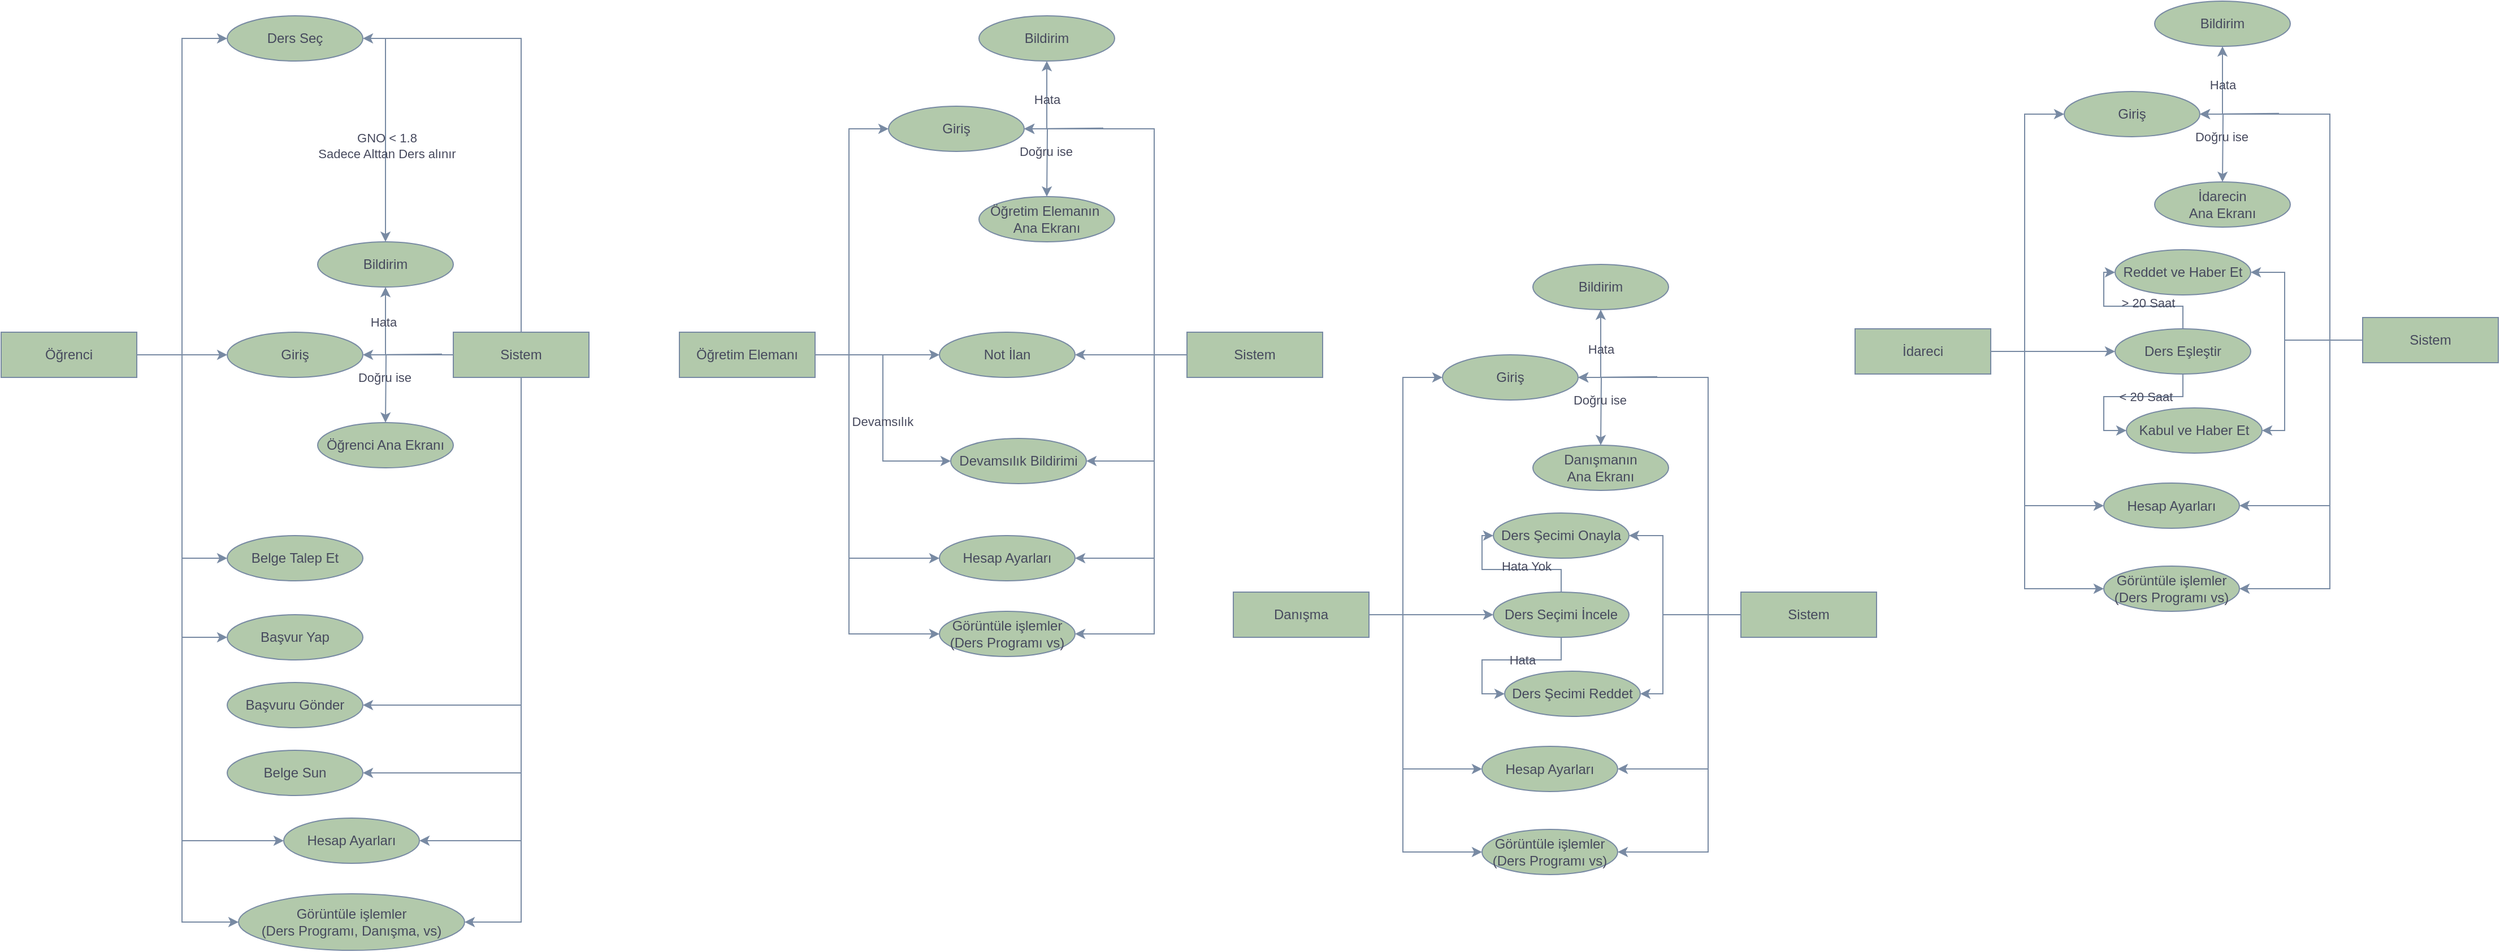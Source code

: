 <mxfile version="24.2.5" type="device">
  <diagram name="Page-1" id="fTKjgP6uOuTwVel11UvE">
    <mxGraphModel dx="1274" dy="654" grid="1" gridSize="10" guides="1" tooltips="1" connect="1" arrows="1" fold="1" page="1" pageScale="1" pageWidth="2300" pageHeight="900" math="0" shadow="0">
      <root>
        <mxCell id="0" />
        <mxCell id="1" parent="0" />
        <mxCell id="cw1IKXQ9Q6lSXiEhojzN-4" style="edgeStyle=orthogonalEdgeStyle;rounded=0;orthogonalLoop=1;jettySize=auto;html=1;labelBackgroundColor=none;strokeColor=#788AA3;fontColor=default;" edge="1" parent="1" source="cw1IKXQ9Q6lSXiEhojzN-1" target="cw1IKXQ9Q6lSXiEhojzN-3">
          <mxGeometry relative="1" as="geometry" />
        </mxCell>
        <mxCell id="cw1IKXQ9Q6lSXiEhojzN-16" style="edgeStyle=orthogonalEdgeStyle;rounded=0;orthogonalLoop=1;jettySize=auto;html=1;entryX=0;entryY=0.5;entryDx=0;entryDy=0;labelBackgroundColor=none;strokeColor=#788AA3;fontColor=default;" edge="1" parent="1" source="cw1IKXQ9Q6lSXiEhojzN-1" target="cw1IKXQ9Q6lSXiEhojzN-15">
          <mxGeometry relative="1" as="geometry" />
        </mxCell>
        <mxCell id="cw1IKXQ9Q6lSXiEhojzN-24" style="edgeStyle=orthogonalEdgeStyle;rounded=0;orthogonalLoop=1;jettySize=auto;html=1;entryX=0;entryY=0.5;entryDx=0;entryDy=0;labelBackgroundColor=none;strokeColor=#788AA3;fontColor=default;" edge="1" parent="1" source="cw1IKXQ9Q6lSXiEhojzN-1" target="cw1IKXQ9Q6lSXiEhojzN-23">
          <mxGeometry relative="1" as="geometry" />
        </mxCell>
        <mxCell id="cw1IKXQ9Q6lSXiEhojzN-34" style="edgeStyle=orthogonalEdgeStyle;rounded=0;orthogonalLoop=1;jettySize=auto;html=1;entryX=0;entryY=0.5;entryDx=0;entryDy=0;labelBackgroundColor=none;strokeColor=#788AA3;fontColor=default;" edge="1" parent="1" source="cw1IKXQ9Q6lSXiEhojzN-1" target="cw1IKXQ9Q6lSXiEhojzN-32">
          <mxGeometry relative="1" as="geometry" />
        </mxCell>
        <mxCell id="cw1IKXQ9Q6lSXiEhojzN-36" style="edgeStyle=orthogonalEdgeStyle;rounded=0;orthogonalLoop=1;jettySize=auto;html=1;entryX=0;entryY=0.5;entryDx=0;entryDy=0;labelBackgroundColor=none;strokeColor=#788AA3;fontColor=default;" edge="1" parent="1" source="cw1IKXQ9Q6lSXiEhojzN-1" target="cw1IKXQ9Q6lSXiEhojzN-28">
          <mxGeometry relative="1" as="geometry">
            <Array as="points">
              <mxPoint x="160" y="320" />
              <mxPoint x="160" y="822" />
            </Array>
          </mxGeometry>
        </mxCell>
        <mxCell id="cw1IKXQ9Q6lSXiEhojzN-38" style="edgeStyle=orthogonalEdgeStyle;rounded=0;orthogonalLoop=1;jettySize=auto;html=1;entryX=0;entryY=0.5;entryDx=0;entryDy=0;labelBackgroundColor=none;strokeColor=#788AA3;fontColor=default;" edge="1" parent="1" source="cw1IKXQ9Q6lSXiEhojzN-1" target="cw1IKXQ9Q6lSXiEhojzN-37">
          <mxGeometry relative="1" as="geometry">
            <Array as="points">
              <mxPoint x="160" y="320" />
              <mxPoint x="160" y="750" />
            </Array>
          </mxGeometry>
        </mxCell>
        <mxCell id="cw1IKXQ9Q6lSXiEhojzN-1" value="Öğrenci" style="rounded=0;whiteSpace=wrap;html=1;labelBackgroundColor=none;fillColor=#B2C9AB;strokeColor=#788AA3;fontColor=#46495D;" vertex="1" parent="1">
          <mxGeometry y="300" width="120" height="40" as="geometry" />
        </mxCell>
        <mxCell id="cw1IKXQ9Q6lSXiEhojzN-6" style="edgeStyle=orthogonalEdgeStyle;rounded=0;orthogonalLoop=1;jettySize=auto;html=1;labelBackgroundColor=none;strokeColor=#788AA3;fontColor=default;" edge="1" parent="1" source="cw1IKXQ9Q6lSXiEhojzN-2" target="cw1IKXQ9Q6lSXiEhojzN-3">
          <mxGeometry relative="1" as="geometry">
            <Array as="points">
              <mxPoint x="360" y="320" />
              <mxPoint x="360" y="320" />
            </Array>
          </mxGeometry>
        </mxCell>
        <mxCell id="cw1IKXQ9Q6lSXiEhojzN-12" style="edgeStyle=orthogonalEdgeStyle;rounded=0;orthogonalLoop=1;jettySize=auto;html=1;entryX=0.5;entryY=1;entryDx=0;entryDy=0;exitX=0;exitY=0.5;exitDx=0;exitDy=0;labelBackgroundColor=none;strokeColor=#788AA3;fontColor=default;" edge="1" parent="1" source="cw1IKXQ9Q6lSXiEhojzN-2" target="cw1IKXQ9Q6lSXiEhojzN-11">
          <mxGeometry relative="1" as="geometry">
            <mxPoint x="350" y="260" as="targetPoint" />
            <Array as="points">
              <mxPoint x="340" y="320" />
              <mxPoint x="340" y="260" />
            </Array>
          </mxGeometry>
        </mxCell>
        <mxCell id="cw1IKXQ9Q6lSXiEhojzN-13" value="Hata" style="edgeLabel;html=1;align=center;verticalAlign=middle;resizable=0;points=[];labelBackgroundColor=none;fontColor=#46495D;" vertex="1" connectable="0" parent="cw1IKXQ9Q6lSXiEhojzN-12">
          <mxGeometry x="0.48" y="2" relative="1" as="geometry">
            <mxPoint as="offset" />
          </mxGeometry>
        </mxCell>
        <mxCell id="cw1IKXQ9Q6lSXiEhojzN-17" style="edgeStyle=orthogonalEdgeStyle;rounded=0;orthogonalLoop=1;jettySize=auto;html=1;entryX=1;entryY=0.5;entryDx=0;entryDy=0;labelBackgroundColor=none;strokeColor=#788AA3;fontColor=default;" edge="1" parent="1" source="cw1IKXQ9Q6lSXiEhojzN-2" target="cw1IKXQ9Q6lSXiEhojzN-15">
          <mxGeometry relative="1" as="geometry">
            <Array as="points">
              <mxPoint x="460" y="40" />
            </Array>
          </mxGeometry>
        </mxCell>
        <mxCell id="cw1IKXQ9Q6lSXiEhojzN-21" style="edgeStyle=orthogonalEdgeStyle;rounded=0;orthogonalLoop=1;jettySize=auto;html=1;entryX=0.5;entryY=0;entryDx=0;entryDy=0;labelBackgroundColor=none;strokeColor=#788AA3;fontColor=default;" edge="1" parent="1" source="cw1IKXQ9Q6lSXiEhojzN-2" target="cw1IKXQ9Q6lSXiEhojzN-11">
          <mxGeometry relative="1" as="geometry">
            <Array as="points">
              <mxPoint x="460" y="40" />
              <mxPoint x="340" y="40" />
            </Array>
          </mxGeometry>
        </mxCell>
        <mxCell id="cw1IKXQ9Q6lSXiEhojzN-22" value="GNO &amp;lt; 1.8&lt;br&gt;Sadece Alttan Ders alınır" style="edgeLabel;html=1;align=center;verticalAlign=middle;resizable=0;points=[];labelBackgroundColor=none;fontColor=#46495D;" vertex="1" connectable="0" parent="cw1IKXQ9Q6lSXiEhojzN-21">
          <mxGeometry x="0.697" y="1" relative="1" as="geometry">
            <mxPoint as="offset" />
          </mxGeometry>
        </mxCell>
        <mxCell id="cw1IKXQ9Q6lSXiEhojzN-26" style="edgeStyle=orthogonalEdgeStyle;rounded=0;orthogonalLoop=1;jettySize=auto;html=1;entryX=1;entryY=0.5;entryDx=0;entryDy=0;labelBackgroundColor=none;strokeColor=#788AA3;fontColor=default;" edge="1" parent="1" source="cw1IKXQ9Q6lSXiEhojzN-2" target="cw1IKXQ9Q6lSXiEhojzN-25">
          <mxGeometry relative="1" as="geometry">
            <Array as="points">
              <mxPoint x="460" y="690" />
            </Array>
          </mxGeometry>
        </mxCell>
        <mxCell id="cw1IKXQ9Q6lSXiEhojzN-29" style="edgeStyle=orthogonalEdgeStyle;rounded=0;orthogonalLoop=1;jettySize=auto;html=1;entryX=1;entryY=0.5;entryDx=0;entryDy=0;labelBackgroundColor=none;strokeColor=#788AA3;fontColor=default;" edge="1" parent="1" source="cw1IKXQ9Q6lSXiEhojzN-2" target="cw1IKXQ9Q6lSXiEhojzN-28">
          <mxGeometry relative="1" as="geometry" />
        </mxCell>
        <mxCell id="cw1IKXQ9Q6lSXiEhojzN-35" style="edgeStyle=orthogonalEdgeStyle;rounded=0;orthogonalLoop=1;jettySize=auto;html=1;entryX=1;entryY=0.5;entryDx=0;entryDy=0;labelBackgroundColor=none;strokeColor=#788AA3;fontColor=default;" edge="1" parent="1" source="cw1IKXQ9Q6lSXiEhojzN-2" target="cw1IKXQ9Q6lSXiEhojzN-33">
          <mxGeometry relative="1" as="geometry">
            <Array as="points">
              <mxPoint x="460" y="630" />
            </Array>
          </mxGeometry>
        </mxCell>
        <mxCell id="cw1IKXQ9Q6lSXiEhojzN-39" style="edgeStyle=orthogonalEdgeStyle;rounded=0;orthogonalLoop=1;jettySize=auto;html=1;entryX=1;entryY=0.5;entryDx=0;entryDy=0;labelBackgroundColor=none;strokeColor=#788AA3;fontColor=default;" edge="1" parent="1" source="cw1IKXQ9Q6lSXiEhojzN-2" target="cw1IKXQ9Q6lSXiEhojzN-37">
          <mxGeometry relative="1" as="geometry">
            <Array as="points">
              <mxPoint x="460" y="750" />
            </Array>
          </mxGeometry>
        </mxCell>
        <mxCell id="cw1IKXQ9Q6lSXiEhojzN-2" value="Sistem" style="rounded=0;whiteSpace=wrap;html=1;labelBackgroundColor=none;fillColor=#B2C9AB;strokeColor=#788AA3;fontColor=#46495D;" vertex="1" parent="1">
          <mxGeometry x="400" y="300" width="120" height="40" as="geometry" />
        </mxCell>
        <mxCell id="cw1IKXQ9Q6lSXiEhojzN-3" value="Giriş" style="ellipse;whiteSpace=wrap;html=1;labelBackgroundColor=none;fillColor=#B2C9AB;strokeColor=#788AA3;fontColor=#46495D;" vertex="1" parent="1">
          <mxGeometry x="200" y="300" width="120" height="40" as="geometry" />
        </mxCell>
        <mxCell id="cw1IKXQ9Q6lSXiEhojzN-8" value="Öğrenci Ana Ekranı" style="ellipse;whiteSpace=wrap;html=1;labelBackgroundColor=none;fillColor=#B2C9AB;strokeColor=#788AA3;fontColor=#46495D;" vertex="1" parent="1">
          <mxGeometry x="280" y="380" width="120" height="40" as="geometry" />
        </mxCell>
        <mxCell id="cw1IKXQ9Q6lSXiEhojzN-9" style="edgeStyle=orthogonalEdgeStyle;rounded=0;orthogonalLoop=1;jettySize=auto;html=1;entryX=0.583;entryY=0.015;entryDx=0;entryDy=0;entryPerimeter=0;exitX=0;exitY=0.5;exitDx=0;exitDy=0;labelBackgroundColor=none;strokeColor=#788AA3;fontColor=default;" edge="1" parent="1">
          <mxGeometry relative="1" as="geometry">
            <mxPoint x="390.04" y="319.4" as="sourcePoint" />
            <mxPoint x="340.0" y="380" as="targetPoint" />
          </mxGeometry>
        </mxCell>
        <mxCell id="cw1IKXQ9Q6lSXiEhojzN-10" value="Doğru ise" style="edgeLabel;html=1;align=center;verticalAlign=middle;resizable=0;points=[];labelBackgroundColor=none;fontColor=#46495D;" vertex="1" connectable="0" parent="cw1IKXQ9Q6lSXiEhojzN-9">
          <mxGeometry x="0.257" y="-2" relative="1" as="geometry">
            <mxPoint as="offset" />
          </mxGeometry>
        </mxCell>
        <mxCell id="cw1IKXQ9Q6lSXiEhojzN-11" value="Bildirim" style="ellipse;whiteSpace=wrap;html=1;labelBackgroundColor=none;fillColor=#B2C9AB;strokeColor=#788AA3;fontColor=#46495D;" vertex="1" parent="1">
          <mxGeometry x="280" y="220" width="120" height="40" as="geometry" />
        </mxCell>
        <mxCell id="cw1IKXQ9Q6lSXiEhojzN-15" value="Ders Seç" style="ellipse;whiteSpace=wrap;html=1;labelBackgroundColor=none;fillColor=#B2C9AB;strokeColor=#788AA3;fontColor=#46495D;" vertex="1" parent="1">
          <mxGeometry x="200" y="20" width="120" height="40" as="geometry" />
        </mxCell>
        <mxCell id="cw1IKXQ9Q6lSXiEhojzN-23" value="Belge Talep Et" style="ellipse;whiteSpace=wrap;html=1;labelBackgroundColor=none;fillColor=#B2C9AB;strokeColor=#788AA3;fontColor=#46495D;" vertex="1" parent="1">
          <mxGeometry x="200" y="480" width="120" height="40" as="geometry" />
        </mxCell>
        <mxCell id="cw1IKXQ9Q6lSXiEhojzN-25" value="Belge Sun" style="ellipse;whiteSpace=wrap;html=1;labelBackgroundColor=none;fillColor=#B2C9AB;strokeColor=#788AA3;fontColor=#46495D;" vertex="1" parent="1">
          <mxGeometry x="200" y="670" width="120" height="40" as="geometry" />
        </mxCell>
        <mxCell id="cw1IKXQ9Q6lSXiEhojzN-28" value="Görüntüle işlemler&lt;br&gt;(Ders Programı, Danışma, vs)" style="ellipse;whiteSpace=wrap;html=1;labelBackgroundColor=none;fillColor=#B2C9AB;strokeColor=#788AA3;fontColor=#46495D;" vertex="1" parent="1">
          <mxGeometry x="210" y="797" width="200" height="50" as="geometry" />
        </mxCell>
        <mxCell id="cw1IKXQ9Q6lSXiEhojzN-32" value="Başvur Yap" style="ellipse;whiteSpace=wrap;html=1;labelBackgroundColor=none;fillColor=#B2C9AB;strokeColor=#788AA3;fontColor=#46495D;" vertex="1" parent="1">
          <mxGeometry x="200" y="550" width="120" height="40" as="geometry" />
        </mxCell>
        <mxCell id="cw1IKXQ9Q6lSXiEhojzN-33" value="Başvuru Gönder" style="ellipse;whiteSpace=wrap;html=1;labelBackgroundColor=none;fillColor=#B2C9AB;strokeColor=#788AA3;fontColor=#46495D;" vertex="1" parent="1">
          <mxGeometry x="200" y="610" width="120" height="40" as="geometry" />
        </mxCell>
        <mxCell id="cw1IKXQ9Q6lSXiEhojzN-37" value="Hesap Ayarları" style="ellipse;whiteSpace=wrap;html=1;labelBackgroundColor=none;fillColor=#B2C9AB;strokeColor=#788AA3;fontColor=#46495D;" vertex="1" parent="1">
          <mxGeometry x="250" y="730" width="120" height="40" as="geometry" />
        </mxCell>
        <mxCell id="cw1IKXQ9Q6lSXiEhojzN-40" style="edgeStyle=orthogonalEdgeStyle;rounded=0;orthogonalLoop=1;jettySize=auto;html=1;exitX=1;exitY=0.5;exitDx=0;exitDy=0;labelBackgroundColor=none;strokeColor=#788AA3;fontColor=default;" edge="1" parent="1" source="cw1IKXQ9Q6lSXiEhojzN-46" target="cw1IKXQ9Q6lSXiEhojzN-58">
          <mxGeometry relative="1" as="geometry">
            <Array as="points">
              <mxPoint x="750" y="320" />
              <mxPoint x="750" y="120" />
            </Array>
          </mxGeometry>
        </mxCell>
        <mxCell id="cw1IKXQ9Q6lSXiEhojzN-79" style="edgeStyle=orthogonalEdgeStyle;rounded=0;orthogonalLoop=1;jettySize=auto;html=1;labelBackgroundColor=none;strokeColor=#788AA3;fontColor=default;" edge="1" parent="1" source="cw1IKXQ9Q6lSXiEhojzN-46" target="cw1IKXQ9Q6lSXiEhojzN-78">
          <mxGeometry relative="1" as="geometry">
            <Array as="points">
              <mxPoint x="780" y="320" />
              <mxPoint x="780" y="320" />
            </Array>
          </mxGeometry>
        </mxCell>
        <mxCell id="cw1IKXQ9Q6lSXiEhojzN-84" style="edgeStyle=orthogonalEdgeStyle;rounded=0;orthogonalLoop=1;jettySize=auto;html=1;entryX=0;entryY=0.5;entryDx=0;entryDy=0;labelBackgroundColor=none;strokeColor=#788AA3;fontColor=default;" edge="1" parent="1" source="cw1IKXQ9Q6lSXiEhojzN-46" target="cw1IKXQ9Q6lSXiEhojzN-82">
          <mxGeometry relative="1" as="geometry" />
        </mxCell>
        <mxCell id="cw1IKXQ9Q6lSXiEhojzN-85" value="Devamsılık&amp;nbsp;" style="edgeLabel;html=1;align=center;verticalAlign=middle;resizable=0;points=[];labelBackgroundColor=none;fontColor=#46495D;" vertex="1" connectable="0" parent="cw1IKXQ9Q6lSXiEhojzN-84">
          <mxGeometry x="0.106" y="1" relative="1" as="geometry">
            <mxPoint as="offset" />
          </mxGeometry>
        </mxCell>
        <mxCell id="cw1IKXQ9Q6lSXiEhojzN-121" style="edgeStyle=orthogonalEdgeStyle;rounded=0;orthogonalLoop=1;jettySize=auto;html=1;entryX=0;entryY=0.5;entryDx=0;entryDy=0;labelBackgroundColor=none;strokeColor=#788AA3;fontColor=default;" edge="1" parent="1" source="cw1IKXQ9Q6lSXiEhojzN-46" target="cw1IKXQ9Q6lSXiEhojzN-69">
          <mxGeometry relative="1" as="geometry">
            <Array as="points">
              <mxPoint x="750" y="320" />
              <mxPoint x="750" y="500" />
            </Array>
          </mxGeometry>
        </mxCell>
        <mxCell id="cw1IKXQ9Q6lSXiEhojzN-122" style="edgeStyle=orthogonalEdgeStyle;rounded=0;orthogonalLoop=1;jettySize=auto;html=1;entryX=0;entryY=0.5;entryDx=0;entryDy=0;labelBackgroundColor=none;strokeColor=#788AA3;fontColor=default;" edge="1" parent="1" source="cw1IKXQ9Q6lSXiEhojzN-46" target="cw1IKXQ9Q6lSXiEhojzN-74">
          <mxGeometry relative="1" as="geometry">
            <Array as="points">
              <mxPoint x="750" y="320" />
              <mxPoint x="750" y="567" />
            </Array>
          </mxGeometry>
        </mxCell>
        <mxCell id="cw1IKXQ9Q6lSXiEhojzN-46" value="Öğretim Elemanı" style="rounded=0;whiteSpace=wrap;html=1;labelBackgroundColor=none;fillColor=#B2C9AB;strokeColor=#788AA3;fontColor=#46495D;" vertex="1" parent="1">
          <mxGeometry x="600" y="300" width="120" height="40" as="geometry" />
        </mxCell>
        <mxCell id="cw1IKXQ9Q6lSXiEhojzN-47" style="edgeStyle=orthogonalEdgeStyle;rounded=0;orthogonalLoop=1;jettySize=auto;html=1;labelBackgroundColor=none;strokeColor=#788AA3;fontColor=default;" edge="1" parent="1" target="cw1IKXQ9Q6lSXiEhojzN-58">
          <mxGeometry relative="1" as="geometry">
            <Array as="points">
              <mxPoint x="945" y="120" />
              <mxPoint x="945" y="120" />
            </Array>
            <mxPoint x="985" y="120" as="sourcePoint" />
          </mxGeometry>
        </mxCell>
        <mxCell id="cw1IKXQ9Q6lSXiEhojzN-70" style="edgeStyle=orthogonalEdgeStyle;rounded=0;orthogonalLoop=1;jettySize=auto;html=1;entryX=1;entryY=0.5;entryDx=0;entryDy=0;labelBackgroundColor=none;strokeColor=#788AA3;fontColor=default;" edge="1" parent="1" source="cw1IKXQ9Q6lSXiEhojzN-57" target="cw1IKXQ9Q6lSXiEhojzN-58">
          <mxGeometry relative="1" as="geometry">
            <Array as="points">
              <mxPoint x="1020" y="320" />
              <mxPoint x="1020" y="120" />
            </Array>
          </mxGeometry>
        </mxCell>
        <mxCell id="cw1IKXQ9Q6lSXiEhojzN-71" style="edgeStyle=orthogonalEdgeStyle;rounded=0;orthogonalLoop=1;jettySize=auto;html=1;entryX=0.5;entryY=1;entryDx=0;entryDy=0;labelBackgroundColor=none;strokeColor=#788AA3;fontColor=default;" edge="1" parent="1" source="cw1IKXQ9Q6lSXiEhojzN-57" target="cw1IKXQ9Q6lSXiEhojzN-62">
          <mxGeometry relative="1" as="geometry">
            <Array as="points">
              <mxPoint x="1020" y="320" />
              <mxPoint x="1020" y="120" />
              <mxPoint x="925" y="120" />
            </Array>
          </mxGeometry>
        </mxCell>
        <mxCell id="cw1IKXQ9Q6lSXiEhojzN-72" value="Hata" style="edgeLabel;html=1;align=center;verticalAlign=middle;resizable=0;points=[];labelBackgroundColor=none;fontColor=#46495D;" vertex="1" connectable="0" parent="cw1IKXQ9Q6lSXiEhojzN-71">
          <mxGeometry x="0.824" y="-4" relative="1" as="geometry">
            <mxPoint x="-4" as="offset" />
          </mxGeometry>
        </mxCell>
        <mxCell id="cw1IKXQ9Q6lSXiEhojzN-81" style="edgeStyle=orthogonalEdgeStyle;rounded=0;orthogonalLoop=1;jettySize=auto;html=1;entryX=1;entryY=0.5;entryDx=0;entryDy=0;labelBackgroundColor=none;strokeColor=#788AA3;fontColor=default;" edge="1" parent="1" source="cw1IKXQ9Q6lSXiEhojzN-57" target="cw1IKXQ9Q6lSXiEhojzN-78">
          <mxGeometry relative="1" as="geometry" />
        </mxCell>
        <mxCell id="cw1IKXQ9Q6lSXiEhojzN-86" style="edgeStyle=orthogonalEdgeStyle;rounded=0;orthogonalLoop=1;jettySize=auto;html=1;entryX=1;entryY=0.5;entryDx=0;entryDy=0;labelBackgroundColor=none;strokeColor=#788AA3;fontColor=default;" edge="1" parent="1" source="cw1IKXQ9Q6lSXiEhojzN-57" target="cw1IKXQ9Q6lSXiEhojzN-82">
          <mxGeometry relative="1" as="geometry">
            <Array as="points">
              <mxPoint x="1020" y="320" />
              <mxPoint x="1020" y="414" />
            </Array>
          </mxGeometry>
        </mxCell>
        <mxCell id="cw1IKXQ9Q6lSXiEhojzN-119" style="edgeStyle=orthogonalEdgeStyle;rounded=0;orthogonalLoop=1;jettySize=auto;html=1;entryX=1;entryY=0.5;entryDx=0;entryDy=0;labelBackgroundColor=none;strokeColor=#788AA3;fontColor=default;" edge="1" parent="1" source="cw1IKXQ9Q6lSXiEhojzN-57" target="cw1IKXQ9Q6lSXiEhojzN-69">
          <mxGeometry relative="1" as="geometry">
            <Array as="points">
              <mxPoint x="1020" y="320" />
              <mxPoint x="1020" y="500" />
            </Array>
          </mxGeometry>
        </mxCell>
        <mxCell id="cw1IKXQ9Q6lSXiEhojzN-120" style="edgeStyle=orthogonalEdgeStyle;rounded=0;orthogonalLoop=1;jettySize=auto;html=1;entryX=1;entryY=0.5;entryDx=0;entryDy=0;labelBackgroundColor=none;strokeColor=#788AA3;fontColor=default;" edge="1" parent="1" source="cw1IKXQ9Q6lSXiEhojzN-57" target="cw1IKXQ9Q6lSXiEhojzN-74">
          <mxGeometry relative="1" as="geometry">
            <Array as="points">
              <mxPoint x="1020" y="320" />
              <mxPoint x="1020" y="567" />
            </Array>
          </mxGeometry>
        </mxCell>
        <mxCell id="cw1IKXQ9Q6lSXiEhojzN-57" value="Sistem" style="rounded=0;whiteSpace=wrap;html=1;labelBackgroundColor=none;fillColor=#B2C9AB;strokeColor=#788AA3;fontColor=#46495D;" vertex="1" parent="1">
          <mxGeometry x="1049" y="300" width="120" height="40" as="geometry" />
        </mxCell>
        <mxCell id="cw1IKXQ9Q6lSXiEhojzN-58" value="Giriş" style="ellipse;whiteSpace=wrap;html=1;labelBackgroundColor=none;fillColor=#B2C9AB;strokeColor=#788AA3;fontColor=#46495D;" vertex="1" parent="1">
          <mxGeometry x="785" y="100" width="120" height="40" as="geometry" />
        </mxCell>
        <mxCell id="cw1IKXQ9Q6lSXiEhojzN-59" value="Öğretim Elemanın&amp;nbsp; Ana Ekranı" style="ellipse;whiteSpace=wrap;html=1;labelBackgroundColor=none;fillColor=#B2C9AB;strokeColor=#788AA3;fontColor=#46495D;" vertex="1" parent="1">
          <mxGeometry x="865" y="180" width="120" height="40" as="geometry" />
        </mxCell>
        <mxCell id="cw1IKXQ9Q6lSXiEhojzN-60" style="edgeStyle=orthogonalEdgeStyle;rounded=0;orthogonalLoop=1;jettySize=auto;html=1;entryX=0.583;entryY=0.015;entryDx=0;entryDy=0;entryPerimeter=0;exitX=0;exitY=0.5;exitDx=0;exitDy=0;labelBackgroundColor=none;strokeColor=#788AA3;fontColor=default;" edge="1" parent="1">
          <mxGeometry relative="1" as="geometry">
            <mxPoint x="975.04" y="119.4" as="sourcePoint" />
            <mxPoint x="925" y="180" as="targetPoint" />
          </mxGeometry>
        </mxCell>
        <mxCell id="cw1IKXQ9Q6lSXiEhojzN-61" value="Doğru ise" style="edgeLabel;html=1;align=center;verticalAlign=middle;resizable=0;points=[];labelBackgroundColor=none;fontColor=#46495D;" vertex="1" connectable="0" parent="cw1IKXQ9Q6lSXiEhojzN-60">
          <mxGeometry x="0.257" y="-2" relative="1" as="geometry">
            <mxPoint as="offset" />
          </mxGeometry>
        </mxCell>
        <mxCell id="cw1IKXQ9Q6lSXiEhojzN-62" value="Bildirim" style="ellipse;whiteSpace=wrap;html=1;labelBackgroundColor=none;fillColor=#B2C9AB;strokeColor=#788AA3;fontColor=#46495D;" vertex="1" parent="1">
          <mxGeometry x="865" y="20" width="120" height="40" as="geometry" />
        </mxCell>
        <mxCell id="cw1IKXQ9Q6lSXiEhojzN-69" value="Hesap Ayarları" style="ellipse;whiteSpace=wrap;html=1;labelBackgroundColor=none;fillColor=#B2C9AB;strokeColor=#788AA3;fontColor=#46495D;" vertex="1" parent="1">
          <mxGeometry x="830" y="480" width="120" height="40" as="geometry" />
        </mxCell>
        <mxCell id="cw1IKXQ9Q6lSXiEhojzN-74" value="Görüntüle işlemler&lt;br&gt;(Ders Programı vs)" style="ellipse;whiteSpace=wrap;html=1;labelBackgroundColor=none;fillColor=#B2C9AB;strokeColor=#788AA3;fontColor=#46495D;" vertex="1" parent="1">
          <mxGeometry x="830" y="547" width="120" height="40" as="geometry" />
        </mxCell>
        <mxCell id="cw1IKXQ9Q6lSXiEhojzN-78" value="Not İlan" style="ellipse;whiteSpace=wrap;html=1;labelBackgroundColor=none;fillColor=#B2C9AB;strokeColor=#788AA3;fontColor=#46495D;" vertex="1" parent="1">
          <mxGeometry x="830" y="300" width="120" height="40" as="geometry" />
        </mxCell>
        <mxCell id="cw1IKXQ9Q6lSXiEhojzN-82" value="Devamsılık Bildirimi" style="ellipse;whiteSpace=wrap;html=1;labelBackgroundColor=none;fillColor=#B2C9AB;strokeColor=#788AA3;fontColor=#46495D;" vertex="1" parent="1">
          <mxGeometry x="840" y="394" width="120" height="40" as="geometry" />
        </mxCell>
        <mxCell id="cw1IKXQ9Q6lSXiEhojzN-87" style="edgeStyle=orthogonalEdgeStyle;rounded=0;orthogonalLoop=1;jettySize=auto;html=1;exitX=1;exitY=0.5;exitDx=0;exitDy=0;labelBackgroundColor=none;strokeColor=#788AA3;fontColor=default;" edge="1" parent="1" source="cw1IKXQ9Q6lSXiEhojzN-93" target="cw1IKXQ9Q6lSXiEhojzN-103">
          <mxGeometry relative="1" as="geometry">
            <Array as="points">
              <mxPoint x="1240" y="550" />
              <mxPoint x="1240" y="340" />
            </Array>
          </mxGeometry>
        </mxCell>
        <mxCell id="cw1IKXQ9Q6lSXiEhojzN-88" style="edgeStyle=orthogonalEdgeStyle;rounded=0;orthogonalLoop=1;jettySize=auto;html=1;entryX=0;entryY=0.5;entryDx=0;entryDy=0;labelBackgroundColor=none;strokeColor=#788AA3;fontColor=default;" edge="1" parent="1" source="cw1IKXQ9Q6lSXiEhojzN-93" target="cw1IKXQ9Q6lSXiEhojzN-109">
          <mxGeometry relative="1" as="geometry">
            <Array as="points">
              <mxPoint x="1240" y="550" />
              <mxPoint x="1240" y="760" />
            </Array>
          </mxGeometry>
        </mxCell>
        <mxCell id="cw1IKXQ9Q6lSXiEhojzN-90" style="edgeStyle=orthogonalEdgeStyle;rounded=0;orthogonalLoop=1;jettySize=auto;html=1;labelBackgroundColor=none;strokeColor=#788AA3;fontColor=default;" edge="1" parent="1" source="cw1IKXQ9Q6lSXiEhojzN-93" target="cw1IKXQ9Q6lSXiEhojzN-110">
          <mxGeometry relative="1" as="geometry">
            <Array as="points">
              <mxPoint x="1240" y="550" />
              <mxPoint x="1240" y="550" />
            </Array>
          </mxGeometry>
        </mxCell>
        <mxCell id="cw1IKXQ9Q6lSXiEhojzN-123" style="edgeStyle=orthogonalEdgeStyle;rounded=0;orthogonalLoop=1;jettySize=auto;html=1;entryX=0;entryY=0.5;entryDx=0;entryDy=0;labelBackgroundColor=none;strokeColor=#788AA3;fontColor=default;" edge="1" parent="1" source="cw1IKXQ9Q6lSXiEhojzN-93" target="cw1IKXQ9Q6lSXiEhojzN-108">
          <mxGeometry relative="1" as="geometry">
            <Array as="points">
              <mxPoint x="1240" y="550" />
              <mxPoint x="1240" y="687" />
            </Array>
          </mxGeometry>
        </mxCell>
        <mxCell id="cw1IKXQ9Q6lSXiEhojzN-93" value="Danışma" style="rounded=0;whiteSpace=wrap;html=1;labelBackgroundColor=none;fillColor=#B2C9AB;strokeColor=#788AA3;fontColor=#46495D;" vertex="1" parent="1">
          <mxGeometry x="1090" y="530" width="120" height="40" as="geometry" />
        </mxCell>
        <mxCell id="cw1IKXQ9Q6lSXiEhojzN-94" style="edgeStyle=orthogonalEdgeStyle;rounded=0;orthogonalLoop=1;jettySize=auto;html=1;labelBackgroundColor=none;strokeColor=#788AA3;fontColor=default;" edge="1" parent="1" target="cw1IKXQ9Q6lSXiEhojzN-103">
          <mxGeometry relative="1" as="geometry">
            <Array as="points">
              <mxPoint x="1435" y="340" />
              <mxPoint x="1435" y="340" />
            </Array>
            <mxPoint x="1475" y="340" as="sourcePoint" />
          </mxGeometry>
        </mxCell>
        <mxCell id="cw1IKXQ9Q6lSXiEhojzN-96" style="edgeStyle=orthogonalEdgeStyle;rounded=0;orthogonalLoop=1;jettySize=auto;html=1;entryX=1;entryY=0.5;entryDx=0;entryDy=0;labelBackgroundColor=none;strokeColor=#788AA3;fontColor=default;" edge="1" parent="1" source="cw1IKXQ9Q6lSXiEhojzN-102" target="cw1IKXQ9Q6lSXiEhojzN-103">
          <mxGeometry relative="1" as="geometry">
            <Array as="points">
              <mxPoint x="1510" y="550" />
              <mxPoint x="1510" y="340" />
            </Array>
          </mxGeometry>
        </mxCell>
        <mxCell id="cw1IKXQ9Q6lSXiEhojzN-97" style="edgeStyle=orthogonalEdgeStyle;rounded=0;orthogonalLoop=1;jettySize=auto;html=1;entryX=0.5;entryY=1;entryDx=0;entryDy=0;labelBackgroundColor=none;strokeColor=#788AA3;fontColor=default;" edge="1" parent="1" source="cw1IKXQ9Q6lSXiEhojzN-102">
          <mxGeometry relative="1" as="geometry">
            <Array as="points">
              <mxPoint x="1510" y="550" />
              <mxPoint x="1510" y="340" />
              <mxPoint x="1415" y="340" />
            </Array>
            <mxPoint x="1415" y="280" as="targetPoint" />
          </mxGeometry>
        </mxCell>
        <mxCell id="cw1IKXQ9Q6lSXiEhojzN-98" value="Hata" style="edgeLabel;html=1;align=center;verticalAlign=middle;resizable=0;points=[];labelBackgroundColor=none;fontColor=#46495D;" vertex="1" connectable="0" parent="cw1IKXQ9Q6lSXiEhojzN-97">
          <mxGeometry x="0.824" y="-4" relative="1" as="geometry">
            <mxPoint x="-4" as="offset" />
          </mxGeometry>
        </mxCell>
        <mxCell id="cw1IKXQ9Q6lSXiEhojzN-113" style="edgeStyle=orthogonalEdgeStyle;rounded=0;orthogonalLoop=1;jettySize=auto;html=1;entryX=1;entryY=0.5;entryDx=0;entryDy=0;labelBackgroundColor=none;strokeColor=#788AA3;fontColor=default;" edge="1" parent="1" source="cw1IKXQ9Q6lSXiEhojzN-102" target="cw1IKXQ9Q6lSXiEhojzN-111">
          <mxGeometry relative="1" as="geometry">
            <Array as="points">
              <mxPoint x="1470" y="550" />
              <mxPoint x="1470" y="480" />
            </Array>
          </mxGeometry>
        </mxCell>
        <mxCell id="cw1IKXQ9Q6lSXiEhojzN-114" style="edgeStyle=orthogonalEdgeStyle;rounded=0;orthogonalLoop=1;jettySize=auto;html=1;entryX=1;entryY=0.5;entryDx=0;entryDy=0;labelBackgroundColor=none;strokeColor=#788AA3;fontColor=default;" edge="1" parent="1" source="cw1IKXQ9Q6lSXiEhojzN-102" target="cw1IKXQ9Q6lSXiEhojzN-112">
          <mxGeometry relative="1" as="geometry">
            <Array as="points">
              <mxPoint x="1470" y="550" />
              <mxPoint x="1470" y="620" />
            </Array>
          </mxGeometry>
        </mxCell>
        <mxCell id="cw1IKXQ9Q6lSXiEhojzN-124" style="edgeStyle=orthogonalEdgeStyle;rounded=0;orthogonalLoop=1;jettySize=auto;html=1;entryX=1;entryY=0.5;entryDx=0;entryDy=0;labelBackgroundColor=none;strokeColor=#788AA3;fontColor=default;" edge="1" parent="1" source="cw1IKXQ9Q6lSXiEhojzN-102" target="cw1IKXQ9Q6lSXiEhojzN-108">
          <mxGeometry relative="1" as="geometry">
            <Array as="points">
              <mxPoint x="1510" y="550" />
              <mxPoint x="1510" y="687" />
            </Array>
          </mxGeometry>
        </mxCell>
        <mxCell id="cw1IKXQ9Q6lSXiEhojzN-125" style="edgeStyle=orthogonalEdgeStyle;rounded=0;orthogonalLoop=1;jettySize=auto;html=1;entryX=1;entryY=0.5;entryDx=0;entryDy=0;labelBackgroundColor=none;strokeColor=#788AA3;fontColor=default;" edge="1" parent="1" source="cw1IKXQ9Q6lSXiEhojzN-102" target="cw1IKXQ9Q6lSXiEhojzN-109">
          <mxGeometry relative="1" as="geometry">
            <Array as="points">
              <mxPoint x="1510" y="550" />
              <mxPoint x="1510" y="760" />
            </Array>
          </mxGeometry>
        </mxCell>
        <mxCell id="cw1IKXQ9Q6lSXiEhojzN-102" value="Sistem" style="rounded=0;whiteSpace=wrap;html=1;labelBackgroundColor=none;fillColor=#B2C9AB;strokeColor=#788AA3;fontColor=#46495D;" vertex="1" parent="1">
          <mxGeometry x="1539" y="530" width="120" height="40" as="geometry" />
        </mxCell>
        <mxCell id="cw1IKXQ9Q6lSXiEhojzN-103" value="Giriş" style="ellipse;whiteSpace=wrap;html=1;labelBackgroundColor=none;fillColor=#B2C9AB;strokeColor=#788AA3;fontColor=#46495D;" vertex="1" parent="1">
          <mxGeometry x="1275" y="320" width="120" height="40" as="geometry" />
        </mxCell>
        <mxCell id="cw1IKXQ9Q6lSXiEhojzN-104" value="Danışmanın &lt;br&gt;Ana Ekranı" style="ellipse;whiteSpace=wrap;html=1;labelBackgroundColor=none;fillColor=#B2C9AB;strokeColor=#788AA3;fontColor=#46495D;" vertex="1" parent="1">
          <mxGeometry x="1355" y="400" width="120" height="40" as="geometry" />
        </mxCell>
        <mxCell id="cw1IKXQ9Q6lSXiEhojzN-105" style="edgeStyle=orthogonalEdgeStyle;rounded=0;orthogonalLoop=1;jettySize=auto;html=1;entryX=0.583;entryY=0.015;entryDx=0;entryDy=0;entryPerimeter=0;exitX=0;exitY=0.5;exitDx=0;exitDy=0;labelBackgroundColor=none;strokeColor=#788AA3;fontColor=default;" edge="1" parent="1">
          <mxGeometry relative="1" as="geometry">
            <mxPoint x="1465.04" y="339.4" as="sourcePoint" />
            <mxPoint x="1415" y="400" as="targetPoint" />
          </mxGeometry>
        </mxCell>
        <mxCell id="cw1IKXQ9Q6lSXiEhojzN-106" value="Doğru ise" style="edgeLabel;html=1;align=center;verticalAlign=middle;resizable=0;points=[];labelBackgroundColor=none;fontColor=#46495D;" vertex="1" connectable="0" parent="cw1IKXQ9Q6lSXiEhojzN-105">
          <mxGeometry x="0.257" y="-2" relative="1" as="geometry">
            <mxPoint as="offset" />
          </mxGeometry>
        </mxCell>
        <mxCell id="cw1IKXQ9Q6lSXiEhojzN-107" value="Bildirim" style="ellipse;whiteSpace=wrap;html=1;labelBackgroundColor=none;fillColor=#B2C9AB;strokeColor=#788AA3;fontColor=#46495D;" vertex="1" parent="1">
          <mxGeometry x="1355" y="240" width="120" height="40" as="geometry" />
        </mxCell>
        <mxCell id="cw1IKXQ9Q6lSXiEhojzN-108" value="Hesap Ayarları" style="ellipse;whiteSpace=wrap;html=1;labelBackgroundColor=none;fillColor=#B2C9AB;strokeColor=#788AA3;fontColor=#46495D;" vertex="1" parent="1">
          <mxGeometry x="1310" y="666.5" width="120" height="40" as="geometry" />
        </mxCell>
        <mxCell id="cw1IKXQ9Q6lSXiEhojzN-109" value="Görüntüle işlemler&lt;br&gt;(Ders Programı vs)" style="ellipse;whiteSpace=wrap;html=1;labelBackgroundColor=none;fillColor=#B2C9AB;strokeColor=#788AA3;fontColor=#46495D;" vertex="1" parent="1">
          <mxGeometry x="1310" y="740" width="120" height="40" as="geometry" />
        </mxCell>
        <mxCell id="cw1IKXQ9Q6lSXiEhojzN-115" style="edgeStyle=orthogonalEdgeStyle;rounded=0;orthogonalLoop=1;jettySize=auto;html=1;entryX=0;entryY=0.5;entryDx=0;entryDy=0;labelBackgroundColor=none;strokeColor=#788AA3;fontColor=default;" edge="1" parent="1" source="cw1IKXQ9Q6lSXiEhojzN-110" target="cw1IKXQ9Q6lSXiEhojzN-111">
          <mxGeometry relative="1" as="geometry">
            <Array as="points">
              <mxPoint x="1380" y="510" />
              <mxPoint x="1310" y="510" />
              <mxPoint x="1310" y="480" />
            </Array>
          </mxGeometry>
        </mxCell>
        <mxCell id="cw1IKXQ9Q6lSXiEhojzN-117" value="Hata Yok" style="edgeLabel;html=1;align=center;verticalAlign=middle;resizable=0;points=[];labelBackgroundColor=none;fontColor=#46495D;" vertex="1" connectable="0" parent="cw1IKXQ9Q6lSXiEhojzN-115">
          <mxGeometry x="-0.206" y="-3" relative="1" as="geometry">
            <mxPoint as="offset" />
          </mxGeometry>
        </mxCell>
        <mxCell id="cw1IKXQ9Q6lSXiEhojzN-116" style="edgeStyle=orthogonalEdgeStyle;rounded=0;orthogonalLoop=1;jettySize=auto;html=1;entryX=0;entryY=0.5;entryDx=0;entryDy=0;labelBackgroundColor=none;strokeColor=#788AA3;fontColor=default;" edge="1" parent="1" source="cw1IKXQ9Q6lSXiEhojzN-110" target="cw1IKXQ9Q6lSXiEhojzN-112">
          <mxGeometry relative="1" as="geometry" />
        </mxCell>
        <mxCell id="cw1IKXQ9Q6lSXiEhojzN-118" value="Hata&amp;nbsp;" style="edgeLabel;html=1;align=center;verticalAlign=middle;resizable=0;points=[];labelBackgroundColor=none;fontColor=#46495D;" vertex="1" connectable="0" parent="cw1IKXQ9Q6lSXiEhojzN-116">
          <mxGeometry x="-0.245" relative="1" as="geometry">
            <mxPoint as="offset" />
          </mxGeometry>
        </mxCell>
        <mxCell id="cw1IKXQ9Q6lSXiEhojzN-110" value="Ders Seçimi İncele" style="ellipse;whiteSpace=wrap;html=1;labelBackgroundColor=none;fillColor=#B2C9AB;strokeColor=#788AA3;fontColor=#46495D;" vertex="1" parent="1">
          <mxGeometry x="1320" y="530" width="120" height="40" as="geometry" />
        </mxCell>
        <mxCell id="cw1IKXQ9Q6lSXiEhojzN-111" value="Ders Şecimi Onayla" style="ellipse;whiteSpace=wrap;html=1;labelBackgroundColor=none;fillColor=#B2C9AB;strokeColor=#788AA3;fontColor=#46495D;" vertex="1" parent="1">
          <mxGeometry x="1320" y="460" width="120" height="40" as="geometry" />
        </mxCell>
        <mxCell id="cw1IKXQ9Q6lSXiEhojzN-112" value="Ders Şecimi Reddet" style="ellipse;whiteSpace=wrap;html=1;labelBackgroundColor=none;fillColor=#B2C9AB;strokeColor=#788AA3;fontColor=#46495D;" vertex="1" parent="1">
          <mxGeometry x="1330" y="600" width="120" height="40" as="geometry" />
        </mxCell>
        <mxCell id="cw1IKXQ9Q6lSXiEhojzN-126" style="edgeStyle=orthogonalEdgeStyle;rounded=0;orthogonalLoop=1;jettySize=auto;html=1;labelBackgroundColor=none;strokeColor=#788AA3;fontColor=default;" edge="1" parent="1" target="cw1IKXQ9Q6lSXiEhojzN-139">
          <mxGeometry relative="1" as="geometry">
            <Array as="points">
              <mxPoint x="1760" y="317" />
              <mxPoint x="1790" y="317" />
              <mxPoint x="1790" y="107" />
            </Array>
            <mxPoint x="1760" y="317" as="sourcePoint" />
          </mxGeometry>
        </mxCell>
        <mxCell id="cw1IKXQ9Q6lSXiEhojzN-127" style="edgeStyle=orthogonalEdgeStyle;rounded=0;orthogonalLoop=1;jettySize=auto;html=1;entryX=0;entryY=0.5;entryDx=0;entryDy=0;labelBackgroundColor=none;strokeColor=#788AA3;fontColor=default;" edge="1" parent="1" target="cw1IKXQ9Q6lSXiEhojzN-145">
          <mxGeometry relative="1" as="geometry">
            <Array as="points">
              <mxPoint x="1760" y="317" />
              <mxPoint x="1790" y="317" />
              <mxPoint x="1790" y="527" />
            </Array>
            <mxPoint x="1760" y="317" as="sourcePoint" />
          </mxGeometry>
        </mxCell>
        <mxCell id="cw1IKXQ9Q6lSXiEhojzN-128" style="edgeStyle=orthogonalEdgeStyle;rounded=0;orthogonalLoop=1;jettySize=auto;html=1;labelBackgroundColor=none;strokeColor=#788AA3;fontColor=default;" edge="1" parent="1" target="cw1IKXQ9Q6lSXiEhojzN-150">
          <mxGeometry relative="1" as="geometry">
            <Array as="points">
              <mxPoint x="1760" y="317" />
            </Array>
            <mxPoint x="1760" y="317" as="sourcePoint" />
          </mxGeometry>
        </mxCell>
        <mxCell id="cw1IKXQ9Q6lSXiEhojzN-129" style="edgeStyle=orthogonalEdgeStyle;rounded=0;orthogonalLoop=1;jettySize=auto;html=1;entryX=0;entryY=0.5;entryDx=0;entryDy=0;labelBackgroundColor=none;strokeColor=#788AA3;fontColor=default;" edge="1" parent="1" target="cw1IKXQ9Q6lSXiEhojzN-144">
          <mxGeometry relative="1" as="geometry">
            <mxPoint x="1760" y="317" as="sourcePoint" />
            <Array as="points">
              <mxPoint x="1760" y="317" />
              <mxPoint x="1790" y="317" />
              <mxPoint x="1790" y="454" />
            </Array>
          </mxGeometry>
        </mxCell>
        <mxCell id="cw1IKXQ9Q6lSXiEhojzN-130" style="edgeStyle=orthogonalEdgeStyle;rounded=0;orthogonalLoop=1;jettySize=auto;html=1;labelBackgroundColor=none;strokeColor=#788AA3;fontColor=default;" edge="1" parent="1" target="cw1IKXQ9Q6lSXiEhojzN-139">
          <mxGeometry relative="1" as="geometry">
            <Array as="points">
              <mxPoint x="1985" y="107" />
              <mxPoint x="1985" y="107" />
            </Array>
            <mxPoint x="2025" y="107" as="sourcePoint" />
          </mxGeometry>
        </mxCell>
        <mxCell id="cw1IKXQ9Q6lSXiEhojzN-131" style="edgeStyle=orthogonalEdgeStyle;rounded=0;orthogonalLoop=1;jettySize=auto;html=1;entryX=1;entryY=0.5;entryDx=0;entryDy=0;labelBackgroundColor=none;strokeColor=#788AA3;fontColor=default;" edge="1" parent="1" source="cw1IKXQ9Q6lSXiEhojzN-138" target="cw1IKXQ9Q6lSXiEhojzN-139">
          <mxGeometry relative="1" as="geometry">
            <Array as="points">
              <mxPoint x="2060" y="307" />
              <mxPoint x="2060" y="107" />
            </Array>
          </mxGeometry>
        </mxCell>
        <mxCell id="cw1IKXQ9Q6lSXiEhojzN-132" style="edgeStyle=orthogonalEdgeStyle;rounded=0;orthogonalLoop=1;jettySize=auto;html=1;entryX=0.5;entryY=1;entryDx=0;entryDy=0;labelBackgroundColor=none;strokeColor=#788AA3;fontColor=default;" edge="1" parent="1" source="cw1IKXQ9Q6lSXiEhojzN-138">
          <mxGeometry relative="1" as="geometry">
            <Array as="points">
              <mxPoint x="2060" y="307" />
              <mxPoint x="2060" y="107" />
              <mxPoint x="1965" y="107" />
            </Array>
            <mxPoint x="1965" y="47" as="targetPoint" />
          </mxGeometry>
        </mxCell>
        <mxCell id="cw1IKXQ9Q6lSXiEhojzN-133" value="Hata" style="edgeLabel;html=1;align=center;verticalAlign=middle;resizable=0;points=[];labelBackgroundColor=none;fontColor=#46495D;" vertex="1" connectable="0" parent="cw1IKXQ9Q6lSXiEhojzN-132">
          <mxGeometry x="0.824" y="-4" relative="1" as="geometry">
            <mxPoint x="-4" as="offset" />
          </mxGeometry>
        </mxCell>
        <mxCell id="cw1IKXQ9Q6lSXiEhojzN-134" style="edgeStyle=orthogonalEdgeStyle;rounded=0;orthogonalLoop=1;jettySize=auto;html=1;entryX=1;entryY=0.5;entryDx=0;entryDy=0;labelBackgroundColor=none;strokeColor=#788AA3;fontColor=default;" edge="1" parent="1" source="cw1IKXQ9Q6lSXiEhojzN-138" target="cw1IKXQ9Q6lSXiEhojzN-151">
          <mxGeometry relative="1" as="geometry">
            <Array as="points">
              <mxPoint x="2020" y="307" />
              <mxPoint x="2020" y="247" />
            </Array>
          </mxGeometry>
        </mxCell>
        <mxCell id="cw1IKXQ9Q6lSXiEhojzN-135" style="edgeStyle=orthogonalEdgeStyle;rounded=0;orthogonalLoop=1;jettySize=auto;html=1;entryX=1;entryY=0.5;entryDx=0;entryDy=0;labelBackgroundColor=none;strokeColor=#788AA3;fontColor=default;" edge="1" parent="1" source="cw1IKXQ9Q6lSXiEhojzN-138" target="cw1IKXQ9Q6lSXiEhojzN-152">
          <mxGeometry relative="1" as="geometry">
            <Array as="points">
              <mxPoint x="2020" y="307" />
              <mxPoint x="2020" y="387" />
            </Array>
          </mxGeometry>
        </mxCell>
        <mxCell id="cw1IKXQ9Q6lSXiEhojzN-136" style="edgeStyle=orthogonalEdgeStyle;rounded=0;orthogonalLoop=1;jettySize=auto;html=1;entryX=1;entryY=0.5;entryDx=0;entryDy=0;labelBackgroundColor=none;strokeColor=#788AA3;fontColor=default;" edge="1" parent="1" source="cw1IKXQ9Q6lSXiEhojzN-138" target="cw1IKXQ9Q6lSXiEhojzN-144">
          <mxGeometry relative="1" as="geometry">
            <Array as="points">
              <mxPoint x="2060" y="307" />
              <mxPoint x="2060" y="454" />
            </Array>
          </mxGeometry>
        </mxCell>
        <mxCell id="cw1IKXQ9Q6lSXiEhojzN-137" style="edgeStyle=orthogonalEdgeStyle;rounded=0;orthogonalLoop=1;jettySize=auto;html=1;entryX=1;entryY=0.5;entryDx=0;entryDy=0;labelBackgroundColor=none;strokeColor=#788AA3;fontColor=default;" edge="1" parent="1" source="cw1IKXQ9Q6lSXiEhojzN-138" target="cw1IKXQ9Q6lSXiEhojzN-145">
          <mxGeometry relative="1" as="geometry">
            <Array as="points">
              <mxPoint x="2060" y="307" />
              <mxPoint x="2060" y="527" />
            </Array>
          </mxGeometry>
        </mxCell>
        <mxCell id="cw1IKXQ9Q6lSXiEhojzN-138" value="Sistem" style="rounded=0;whiteSpace=wrap;html=1;labelBackgroundColor=none;fillColor=#B2C9AB;strokeColor=#788AA3;fontColor=#46495D;" vertex="1" parent="1">
          <mxGeometry x="2089" y="287" width="120" height="40" as="geometry" />
        </mxCell>
        <mxCell id="cw1IKXQ9Q6lSXiEhojzN-139" value="Giriş" style="ellipse;whiteSpace=wrap;html=1;labelBackgroundColor=none;fillColor=#B2C9AB;strokeColor=#788AA3;fontColor=#46495D;" vertex="1" parent="1">
          <mxGeometry x="1825" y="87" width="120" height="40" as="geometry" />
        </mxCell>
        <mxCell id="cw1IKXQ9Q6lSXiEhojzN-140" value="İdarecin&lt;br&gt;Ana Ekranı" style="ellipse;whiteSpace=wrap;html=1;labelBackgroundColor=none;fillColor=#B2C9AB;strokeColor=#788AA3;fontColor=#46495D;" vertex="1" parent="1">
          <mxGeometry x="1905" y="167" width="120" height="40" as="geometry" />
        </mxCell>
        <mxCell id="cw1IKXQ9Q6lSXiEhojzN-141" style="edgeStyle=orthogonalEdgeStyle;rounded=0;orthogonalLoop=1;jettySize=auto;html=1;entryX=0.583;entryY=0.015;entryDx=0;entryDy=0;entryPerimeter=0;exitX=0;exitY=0.5;exitDx=0;exitDy=0;labelBackgroundColor=none;strokeColor=#788AA3;fontColor=default;" edge="1" parent="1">
          <mxGeometry relative="1" as="geometry">
            <mxPoint x="2015.04" y="106.4" as="sourcePoint" />
            <mxPoint x="1965" y="167" as="targetPoint" />
          </mxGeometry>
        </mxCell>
        <mxCell id="cw1IKXQ9Q6lSXiEhojzN-142" value="Doğru ise" style="edgeLabel;html=1;align=center;verticalAlign=middle;resizable=0;points=[];labelBackgroundColor=none;fontColor=#46495D;" vertex="1" connectable="0" parent="cw1IKXQ9Q6lSXiEhojzN-141">
          <mxGeometry x="0.257" y="-2" relative="1" as="geometry">
            <mxPoint as="offset" />
          </mxGeometry>
        </mxCell>
        <mxCell id="cw1IKXQ9Q6lSXiEhojzN-143" value="Bildirim" style="ellipse;whiteSpace=wrap;html=1;labelBackgroundColor=none;fillColor=#B2C9AB;strokeColor=#788AA3;fontColor=#46495D;" vertex="1" parent="1">
          <mxGeometry x="1905" y="7" width="120" height="40" as="geometry" />
        </mxCell>
        <mxCell id="cw1IKXQ9Q6lSXiEhojzN-144" value="Hesap Ayarları" style="ellipse;whiteSpace=wrap;html=1;labelBackgroundColor=none;fillColor=#B2C9AB;strokeColor=#788AA3;fontColor=#46495D;" vertex="1" parent="1">
          <mxGeometry x="1860" y="433.5" width="120" height="40" as="geometry" />
        </mxCell>
        <mxCell id="cw1IKXQ9Q6lSXiEhojzN-145" value="Görüntüle işlemler&lt;br&gt;(Ders Programı vs)" style="ellipse;whiteSpace=wrap;html=1;labelBackgroundColor=none;fillColor=#B2C9AB;strokeColor=#788AA3;fontColor=#46495D;" vertex="1" parent="1">
          <mxGeometry x="1860" y="507" width="120" height="40" as="geometry" />
        </mxCell>
        <mxCell id="cw1IKXQ9Q6lSXiEhojzN-146" style="edgeStyle=orthogonalEdgeStyle;rounded=0;orthogonalLoop=1;jettySize=auto;html=1;entryX=0;entryY=0.5;entryDx=0;entryDy=0;labelBackgroundColor=none;strokeColor=#788AA3;fontColor=default;" edge="1" parent="1" source="cw1IKXQ9Q6lSXiEhojzN-150" target="cw1IKXQ9Q6lSXiEhojzN-151">
          <mxGeometry relative="1" as="geometry">
            <Array as="points">
              <mxPoint x="1930" y="277" />
              <mxPoint x="1860" y="277" />
              <mxPoint x="1860" y="247" />
            </Array>
          </mxGeometry>
        </mxCell>
        <mxCell id="cw1IKXQ9Q6lSXiEhojzN-147" value="&amp;gt; 20 Saat" style="edgeLabel;html=1;align=center;verticalAlign=middle;resizable=0;points=[];labelBackgroundColor=none;fontColor=#46495D;" vertex="1" connectable="0" parent="cw1IKXQ9Q6lSXiEhojzN-146">
          <mxGeometry x="-0.206" y="-3" relative="1" as="geometry">
            <mxPoint as="offset" />
          </mxGeometry>
        </mxCell>
        <mxCell id="cw1IKXQ9Q6lSXiEhojzN-148" style="edgeStyle=orthogonalEdgeStyle;rounded=0;orthogonalLoop=1;jettySize=auto;html=1;entryX=0;entryY=0.5;entryDx=0;entryDy=0;labelBackgroundColor=none;strokeColor=#788AA3;fontColor=default;" edge="1" parent="1" source="cw1IKXQ9Q6lSXiEhojzN-150" target="cw1IKXQ9Q6lSXiEhojzN-152">
          <mxGeometry relative="1" as="geometry" />
        </mxCell>
        <mxCell id="cw1IKXQ9Q6lSXiEhojzN-149" value="&amp;lt; 20 Saat" style="edgeLabel;html=1;align=center;verticalAlign=middle;resizable=0;points=[];labelBackgroundColor=none;fontColor=#46495D;" vertex="1" connectable="0" parent="cw1IKXQ9Q6lSXiEhojzN-148">
          <mxGeometry x="-0.245" relative="1" as="geometry">
            <mxPoint as="offset" />
          </mxGeometry>
        </mxCell>
        <mxCell id="cw1IKXQ9Q6lSXiEhojzN-150" value="Ders Eşleştir" style="ellipse;whiteSpace=wrap;html=1;labelBackgroundColor=none;fillColor=#B2C9AB;strokeColor=#788AA3;fontColor=#46495D;" vertex="1" parent="1">
          <mxGeometry x="1870" y="297" width="120" height="40" as="geometry" />
        </mxCell>
        <mxCell id="cw1IKXQ9Q6lSXiEhojzN-151" value="Reddet ve Haber Et" style="ellipse;whiteSpace=wrap;html=1;labelBackgroundColor=none;fillColor=#B2C9AB;strokeColor=#788AA3;fontColor=#46495D;" vertex="1" parent="1">
          <mxGeometry x="1870" y="227" width="120" height="40" as="geometry" />
        </mxCell>
        <mxCell id="cw1IKXQ9Q6lSXiEhojzN-152" value="Kabul ve Haber Et" style="ellipse;whiteSpace=wrap;html=1;labelBackgroundColor=none;fillColor=#B2C9AB;strokeColor=#788AA3;fontColor=#46495D;" vertex="1" parent="1">
          <mxGeometry x="1880" y="367" width="120" height="40" as="geometry" />
        </mxCell>
        <mxCell id="cw1IKXQ9Q6lSXiEhojzN-153" value="İdareci" style="rounded=0;whiteSpace=wrap;html=1;labelBackgroundColor=none;fillColor=#B2C9AB;strokeColor=#788AA3;fontColor=#46495D;" vertex="1" parent="1">
          <mxGeometry x="1640" y="297" width="120" height="40" as="geometry" />
        </mxCell>
      </root>
    </mxGraphModel>
  </diagram>
</mxfile>
